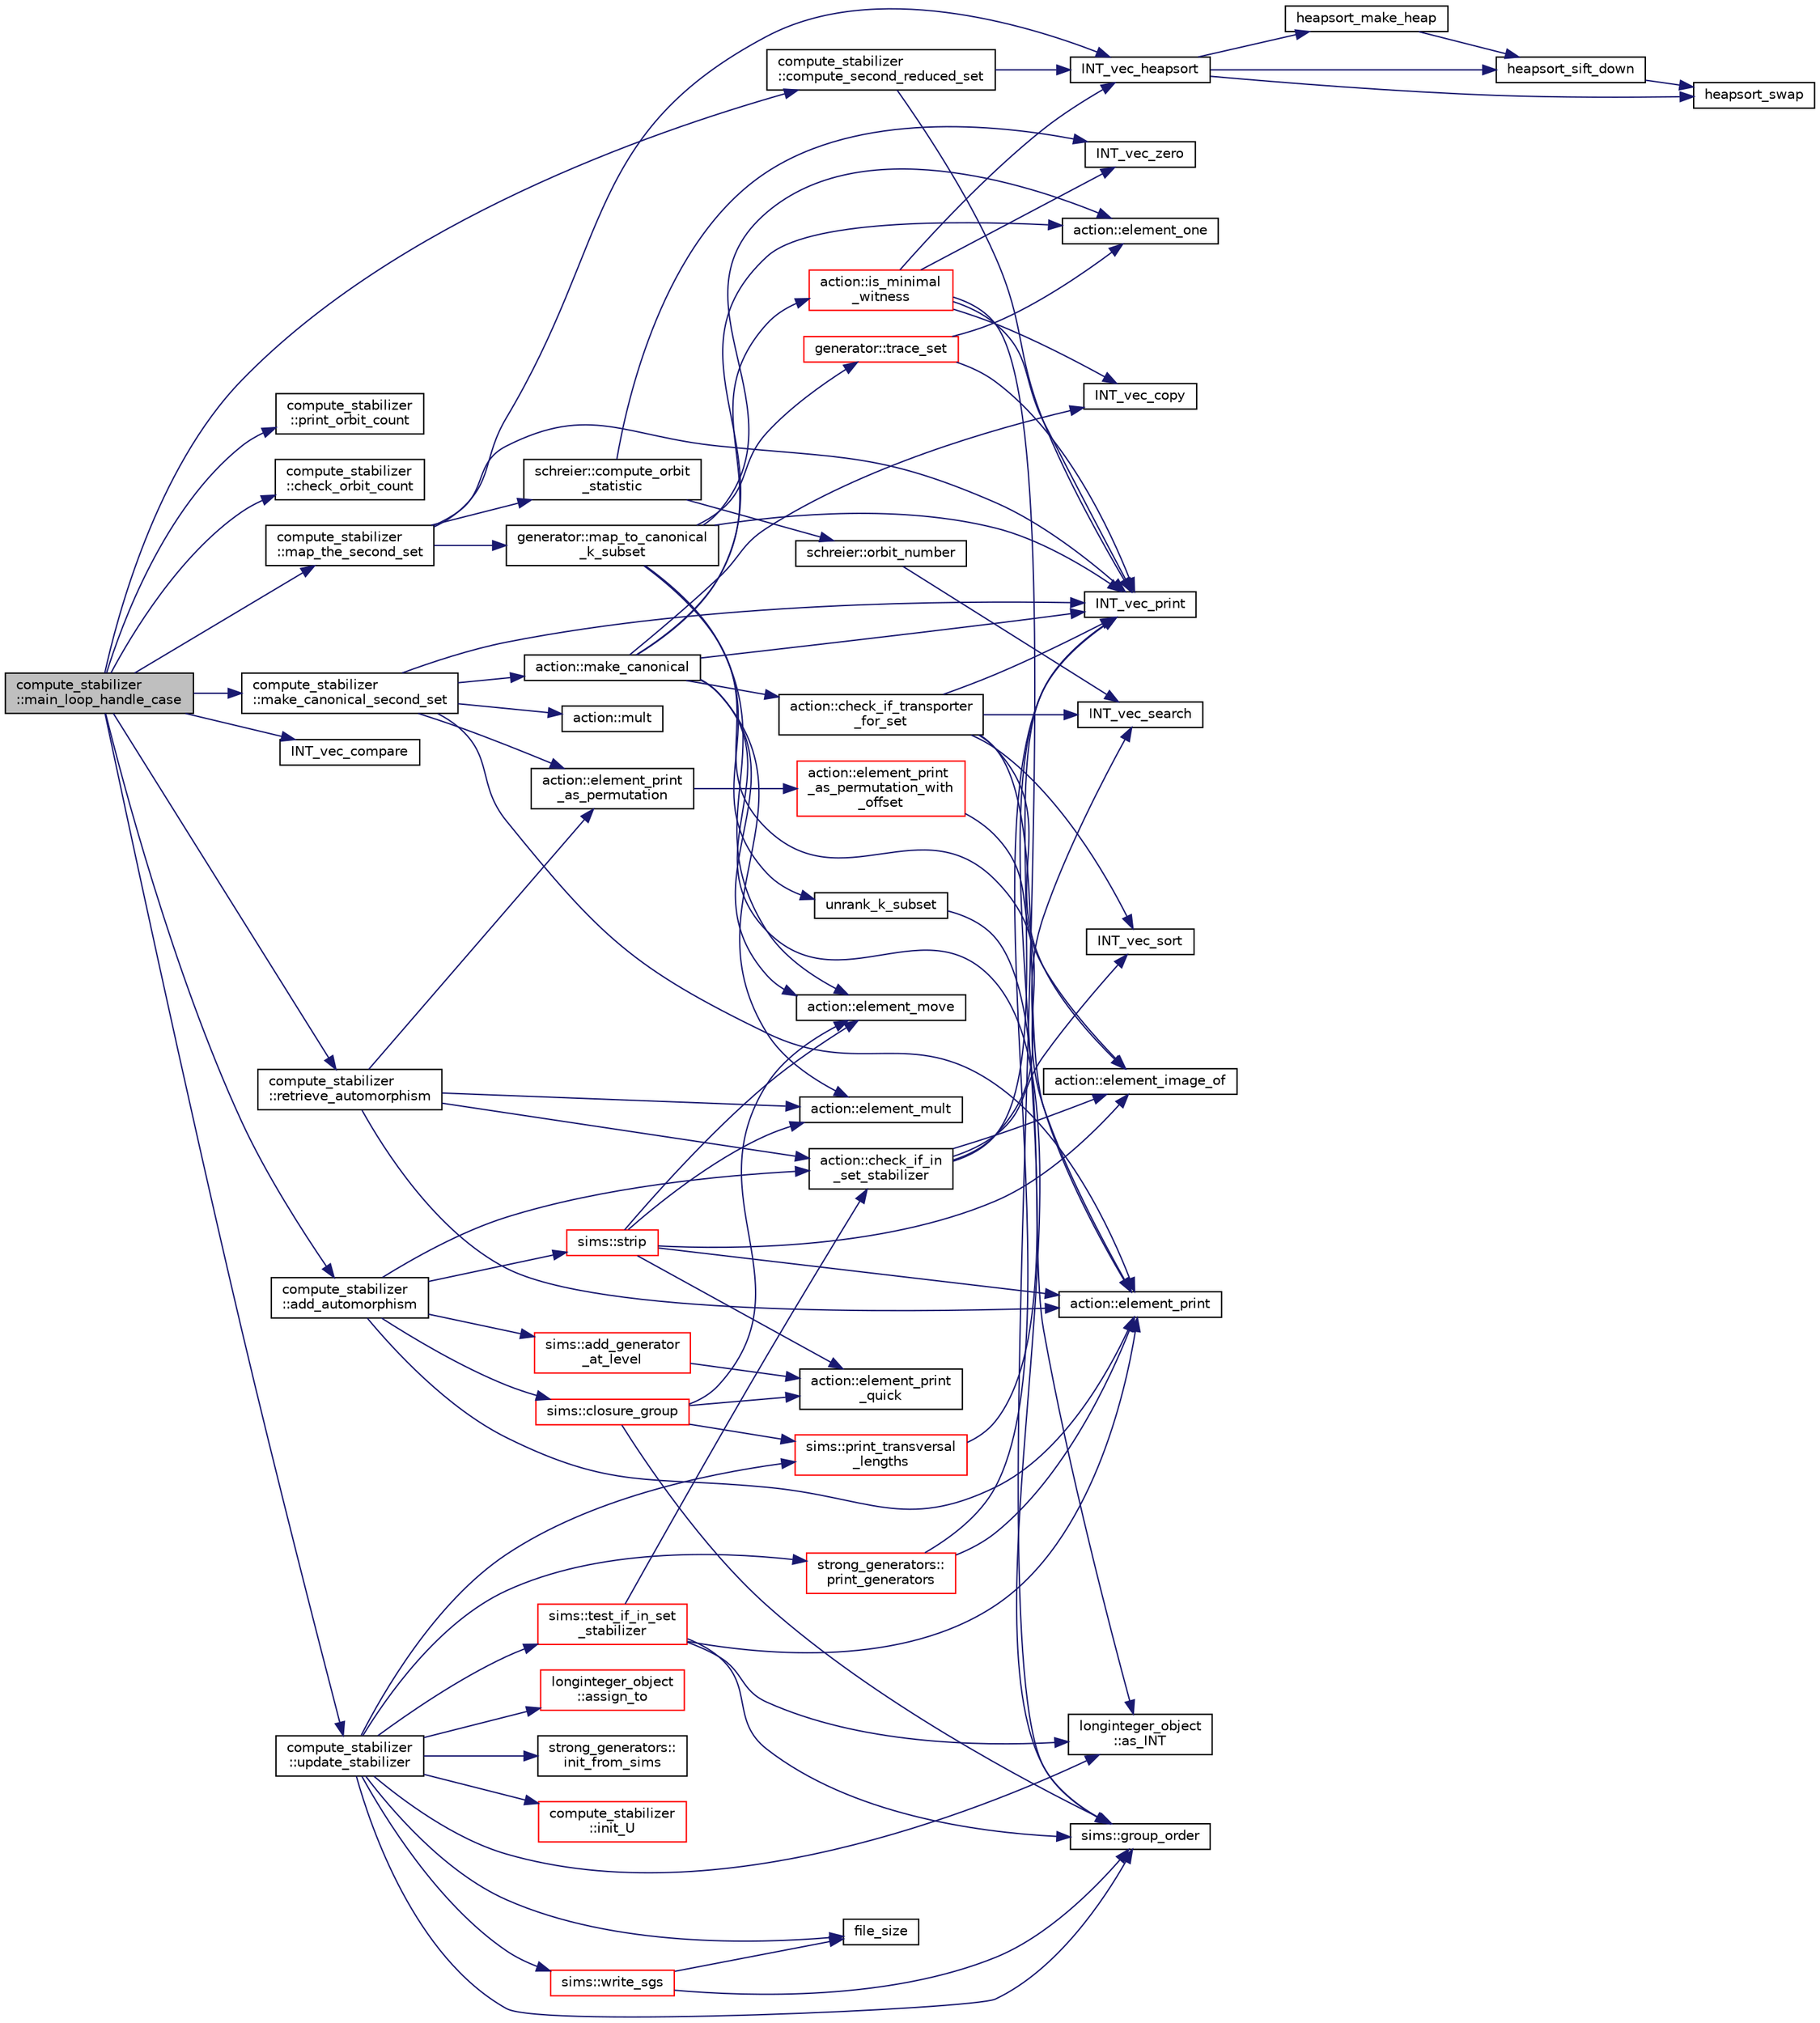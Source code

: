digraph "compute_stabilizer::main_loop_handle_case"
{
  edge [fontname="Helvetica",fontsize="10",labelfontname="Helvetica",labelfontsize="10"];
  node [fontname="Helvetica",fontsize="10",shape=record];
  rankdir="LR";
  Node2097 [label="compute_stabilizer\l::main_loop_handle_case",height=0.2,width=0.4,color="black", fillcolor="grey75", style="filled", fontcolor="black"];
  Node2097 -> Node2098 [color="midnightblue",fontsize="10",style="solid",fontname="Helvetica"];
  Node2098 [label="compute_stabilizer\l::map_the_second_set",height=0.2,width=0.4,color="black", fillcolor="white", style="filled",URL="$d8/d30/classcompute__stabilizer.html#adb48cb6be62614928c8a54f06ccb243d"];
  Node2098 -> Node2099 [color="midnightblue",fontsize="10",style="solid",fontname="Helvetica"];
  Node2099 [label="generator::map_to_canonical\l_k_subset",height=0.2,width=0.4,color="black", fillcolor="white", style="filled",URL="$d7/d73/classgenerator.html#acb86c3093119ba960ff942427d86f4e6"];
  Node2099 -> Node2100 [color="midnightblue",fontsize="10",style="solid",fontname="Helvetica"];
  Node2100 [label="unrank_k_subset",height=0.2,width=0.4,color="black", fillcolor="white", style="filled",URL="$d2/d7c/combinatorics_8_c.html#a709dbec12f4da5bb02b9352d45a2c77d"];
  Node2100 -> Node2101 [color="midnightblue",fontsize="10",style="solid",fontname="Helvetica"];
  Node2101 [label="longinteger_object\l::as_INT",height=0.2,width=0.4,color="black", fillcolor="white", style="filled",URL="$dd/d7e/classlonginteger__object.html#afb992d4679a6741acc63c8bcba27971e"];
  Node2099 -> Node2102 [color="midnightblue",fontsize="10",style="solid",fontname="Helvetica"];
  Node2102 [label="action::element_one",height=0.2,width=0.4,color="black", fillcolor="white", style="filled",URL="$d2/d86/classaction.html#a780a105daf04d6d1fe7e2f63b3c88e3b"];
  Node2099 -> Node2103 [color="midnightblue",fontsize="10",style="solid",fontname="Helvetica"];
  Node2103 [label="generator::trace_set",height=0.2,width=0.4,color="red", fillcolor="white", style="filled",URL="$d7/d73/classgenerator.html#ae34b55cbb999d9b2aa9dacc8748de0b2"];
  Node2103 -> Node2104 [color="midnightblue",fontsize="10",style="solid",fontname="Helvetica"];
  Node2104 [label="INT_vec_print",height=0.2,width=0.4,color="black", fillcolor="white", style="filled",URL="$df/dbf/sajeeb_8_c.html#a79a5901af0b47dd0d694109543c027fe"];
  Node2103 -> Node2102 [color="midnightblue",fontsize="10",style="solid",fontname="Helvetica"];
  Node2099 -> Node2152 [color="midnightblue",fontsize="10",style="solid",fontname="Helvetica"];
  Node2152 [label="action::element_print",height=0.2,width=0.4,color="black", fillcolor="white", style="filled",URL="$d2/d86/classaction.html#ae38c3ef3c1125213733d63c6fc3c40cd"];
  Node2099 -> Node2124 [color="midnightblue",fontsize="10",style="solid",fontname="Helvetica"];
  Node2124 [label="action::element_move",height=0.2,width=0.4,color="black", fillcolor="white", style="filled",URL="$d2/d86/classaction.html#a550947491bbb534d3d7951f50198a874"];
  Node2099 -> Node2104 [color="midnightblue",fontsize="10",style="solid",fontname="Helvetica"];
  Node2098 -> Node2106 [color="midnightblue",fontsize="10",style="solid",fontname="Helvetica"];
  Node2106 [label="INT_vec_heapsort",height=0.2,width=0.4,color="black", fillcolor="white", style="filled",URL="$d5/de2/foundations_2data__structures_2data__structures_8h.html#a3590ad9987f801fbfc94634300182f39"];
  Node2106 -> Node2107 [color="midnightblue",fontsize="10",style="solid",fontname="Helvetica"];
  Node2107 [label="heapsort_make_heap",height=0.2,width=0.4,color="black", fillcolor="white", style="filled",URL="$d4/dd7/sorting_8_c.html#a42f24453d7d77eeb1338ebd1a13cfdbb"];
  Node2107 -> Node2108 [color="midnightblue",fontsize="10",style="solid",fontname="Helvetica"];
  Node2108 [label="heapsort_sift_down",height=0.2,width=0.4,color="black", fillcolor="white", style="filled",URL="$d4/dd7/sorting_8_c.html#a65cbb1a6a3f01f511673705437ddc18b"];
  Node2108 -> Node2109 [color="midnightblue",fontsize="10",style="solid",fontname="Helvetica"];
  Node2109 [label="heapsort_swap",height=0.2,width=0.4,color="black", fillcolor="white", style="filled",URL="$d4/dd7/sorting_8_c.html#a8f048362e6065297b19b6975bcbbfcc6"];
  Node2106 -> Node2109 [color="midnightblue",fontsize="10",style="solid",fontname="Helvetica"];
  Node2106 -> Node2108 [color="midnightblue",fontsize="10",style="solid",fontname="Helvetica"];
  Node2098 -> Node2104 [color="midnightblue",fontsize="10",style="solid",fontname="Helvetica"];
  Node2098 -> Node2153 [color="midnightblue",fontsize="10",style="solid",fontname="Helvetica"];
  Node2153 [label="schreier::compute_orbit\l_statistic",height=0.2,width=0.4,color="black", fillcolor="white", style="filled",URL="$d3/dd6/classschreier.html#aa3624e59df28a3283e48a300fcfcd62f"];
  Node2153 -> Node2154 [color="midnightblue",fontsize="10",style="solid",fontname="Helvetica"];
  Node2154 [label="INT_vec_zero",height=0.2,width=0.4,color="black", fillcolor="white", style="filled",URL="$df/dbf/sajeeb_8_c.html#aa8c9c7977203577026080f546fe4980f"];
  Node2153 -> Node2155 [color="midnightblue",fontsize="10",style="solid",fontname="Helvetica"];
  Node2155 [label="schreier::orbit_number",height=0.2,width=0.4,color="black", fillcolor="white", style="filled",URL="$d3/dd6/classschreier.html#a65ae0e0466545deba181b987c27feb58"];
  Node2155 -> Node2156 [color="midnightblue",fontsize="10",style="solid",fontname="Helvetica"];
  Node2156 [label="INT_vec_search",height=0.2,width=0.4,color="black", fillcolor="white", style="filled",URL="$d5/de2/foundations_2data__structures_2data__structures_8h.html#ad103ef2316a1f671bdb68fd9cd9ba945"];
  Node2097 -> Node2157 [color="midnightblue",fontsize="10",style="solid",fontname="Helvetica"];
  Node2157 [label="compute_stabilizer\l::print_orbit_count",height=0.2,width=0.4,color="black", fillcolor="white", style="filled",URL="$d8/d30/classcompute__stabilizer.html#a92067e7d85262d77b1c6398e611ad78a"];
  Node2097 -> Node2158 [color="midnightblue",fontsize="10",style="solid",fontname="Helvetica"];
  Node2158 [label="compute_stabilizer\l::check_orbit_count",height=0.2,width=0.4,color="black", fillcolor="white", style="filled",URL="$d8/d30/classcompute__stabilizer.html#acf26d57835dab2f1509434a63b710d4a"];
  Node2097 -> Node2159 [color="midnightblue",fontsize="10",style="solid",fontname="Helvetica"];
  Node2159 [label="compute_stabilizer\l::compute_second_reduced_set",height=0.2,width=0.4,color="black", fillcolor="white", style="filled",URL="$d8/d30/classcompute__stabilizer.html#a57c4a58f5f2ba1ed72251e7930b85560"];
  Node2159 -> Node2106 [color="midnightblue",fontsize="10",style="solid",fontname="Helvetica"];
  Node2159 -> Node2104 [color="midnightblue",fontsize="10",style="solid",fontname="Helvetica"];
  Node2097 -> Node2160 [color="midnightblue",fontsize="10",style="solid",fontname="Helvetica"];
  Node2160 [label="compute_stabilizer\l::make_canonical_second_set",height=0.2,width=0.4,color="black", fillcolor="white", style="filled",URL="$d8/d30/classcompute__stabilizer.html#aa33f9b1e4823afd5196eec36d3082084"];
  Node2160 -> Node2161 [color="midnightblue",fontsize="10",style="solid",fontname="Helvetica"];
  Node2161 [label="action::make_canonical",height=0.2,width=0.4,color="black", fillcolor="white", style="filled",URL="$d2/d86/classaction.html#ae20ff0b8d092d2eddf9b661fb8821fd2"];
  Node2161 -> Node2104 [color="midnightblue",fontsize="10",style="solid",fontname="Helvetica"];
  Node2161 -> Node2162 [color="midnightblue",fontsize="10",style="solid",fontname="Helvetica"];
  Node2162 [label="sims::group_order",height=0.2,width=0.4,color="black", fillcolor="white", style="filled",URL="$d9/df3/classsims.html#aa442445175656570fa35febbe790efad"];
  Node2161 -> Node2146 [color="midnightblue",fontsize="10",style="solid",fontname="Helvetica"];
  Node2146 [label="INT_vec_copy",height=0.2,width=0.4,color="black", fillcolor="white", style="filled",URL="$df/dbf/sajeeb_8_c.html#ac2d875e27e009af6ec04d17254d11075"];
  Node2161 -> Node2102 [color="midnightblue",fontsize="10",style="solid",fontname="Helvetica"];
  Node2161 -> Node2163 [color="midnightblue",fontsize="10",style="solid",fontname="Helvetica"];
  Node2163 [label="action::is_minimal\l_witness",height=0.2,width=0.4,color="red", fillcolor="white", style="filled",URL="$d2/d86/classaction.html#aabf5ea4227f124eac2badc5d5225e220"];
  Node2163 -> Node2104 [color="midnightblue",fontsize="10",style="solid",fontname="Helvetica"];
  Node2163 -> Node2146 [color="midnightblue",fontsize="10",style="solid",fontname="Helvetica"];
  Node2163 -> Node2154 [color="midnightblue",fontsize="10",style="solid",fontname="Helvetica"];
  Node2163 -> Node2106 [color="midnightblue",fontsize="10",style="solid",fontname="Helvetica"];
  Node2163 -> Node2162 [color="midnightblue",fontsize="10",style="solid",fontname="Helvetica"];
  Node2161 -> Node2127 [color="midnightblue",fontsize="10",style="solid",fontname="Helvetica"];
  Node2127 [label="action::element_mult",height=0.2,width=0.4,color="black", fillcolor="white", style="filled",URL="$d2/d86/classaction.html#ae9e36b2cae1f0f7bd7144097fa9a34b3"];
  Node2161 -> Node2124 [color="midnightblue",fontsize="10",style="solid",fontname="Helvetica"];
  Node2161 -> Node2228 [color="midnightblue",fontsize="10",style="solid",fontname="Helvetica"];
  Node2228 [label="action::check_if_transporter\l_for_set",height=0.2,width=0.4,color="black", fillcolor="white", style="filled",URL="$d2/d86/classaction.html#a84f3aaa00cbc09fb93f131b16d1fd290"];
  Node2228 -> Node2104 [color="midnightblue",fontsize="10",style="solid",fontname="Helvetica"];
  Node2228 -> Node2152 [color="midnightblue",fontsize="10",style="solid",fontname="Helvetica"];
  Node2228 -> Node2229 [color="midnightblue",fontsize="10",style="solid",fontname="Helvetica"];
  Node2229 [label="INT_vec_sort",height=0.2,width=0.4,color="black", fillcolor="white", style="filled",URL="$d5/de2/foundations_2data__structures_2data__structures_8h.html#a877cf6c0867f8a8e7c199476e640eca5"];
  Node2228 -> Node2116 [color="midnightblue",fontsize="10",style="solid",fontname="Helvetica"];
  Node2116 [label="action::element_image_of",height=0.2,width=0.4,color="black", fillcolor="white", style="filled",URL="$d2/d86/classaction.html#ae09559d4537a048fc860f8a74a31393d"];
  Node2228 -> Node2156 [color="midnightblue",fontsize="10",style="solid",fontname="Helvetica"];
  Node2160 -> Node2104 [color="midnightblue",fontsize="10",style="solid",fontname="Helvetica"];
  Node2160 -> Node2152 [color="midnightblue",fontsize="10",style="solid",fontname="Helvetica"];
  Node2160 -> Node2114 [color="midnightblue",fontsize="10",style="solid",fontname="Helvetica"];
  Node2114 [label="action::element_print\l_as_permutation",height=0.2,width=0.4,color="black", fillcolor="white", style="filled",URL="$d2/d86/classaction.html#a2975618a8203187b688a67c947150bb8"];
  Node2114 -> Node2115 [color="midnightblue",fontsize="10",style="solid",fontname="Helvetica"];
  Node2115 [label="action::element_print\l_as_permutation_with\l_offset",height=0.2,width=0.4,color="red", fillcolor="white", style="filled",URL="$d2/d86/classaction.html#addd61d869434abaad431124a6d858396"];
  Node2115 -> Node2116 [color="midnightblue",fontsize="10",style="solid",fontname="Helvetica"];
  Node2160 -> Node2230 [color="midnightblue",fontsize="10",style="solid",fontname="Helvetica"];
  Node2230 [label="action::mult",height=0.2,width=0.4,color="black", fillcolor="white", style="filled",URL="$d2/d86/classaction.html#a97d41015c3985091d0f4cd34e0180ea7"];
  Node2097 -> Node2169 [color="midnightblue",fontsize="10",style="solid",fontname="Helvetica"];
  Node2169 [label="INT_vec_compare",height=0.2,width=0.4,color="black", fillcolor="white", style="filled",URL="$d5/de2/foundations_2data__structures_2data__structures_8h.html#ac1a17fca23fb4a338aef8547a4c2fded"];
  Node2097 -> Node2231 [color="midnightblue",fontsize="10",style="solid",fontname="Helvetica"];
  Node2231 [label="compute_stabilizer\l::retrieve_automorphism",height=0.2,width=0.4,color="black", fillcolor="white", style="filled",URL="$d8/d30/classcompute__stabilizer.html#a363640c4b0009ef9ab5999a436647ac0"];
  Node2231 -> Node2127 [color="midnightblue",fontsize="10",style="solid",fontname="Helvetica"];
  Node2231 -> Node2152 [color="midnightblue",fontsize="10",style="solid",fontname="Helvetica"];
  Node2231 -> Node2232 [color="midnightblue",fontsize="10",style="solid",fontname="Helvetica"];
  Node2232 [label="action::check_if_in\l_set_stabilizer",height=0.2,width=0.4,color="black", fillcolor="white", style="filled",URL="$d2/d86/classaction.html#a28a33753a386a8bb650b93035eb9fa14"];
  Node2232 -> Node2229 [color="midnightblue",fontsize="10",style="solid",fontname="Helvetica"];
  Node2232 -> Node2116 [color="midnightblue",fontsize="10",style="solid",fontname="Helvetica"];
  Node2232 -> Node2156 [color="midnightblue",fontsize="10",style="solid",fontname="Helvetica"];
  Node2232 -> Node2104 [color="midnightblue",fontsize="10",style="solid",fontname="Helvetica"];
  Node2231 -> Node2114 [color="midnightblue",fontsize="10",style="solid",fontname="Helvetica"];
  Node2097 -> Node2233 [color="midnightblue",fontsize="10",style="solid",fontname="Helvetica"];
  Node2233 [label="compute_stabilizer\l::add_automorphism",height=0.2,width=0.4,color="black", fillcolor="white", style="filled",URL="$d8/d30/classcompute__stabilizer.html#a502a7a928fa84be6c9ae36d5dac36b54"];
  Node2233 -> Node2192 [color="midnightblue",fontsize="10",style="solid",fontname="Helvetica"];
  Node2192 [label="sims::strip",height=0.2,width=0.4,color="red", fillcolor="white", style="filled",URL="$d9/df3/classsims.html#a4d902cab732ddf9f60788dda85b0a775"];
  Node2192 -> Node2113 [color="midnightblue",fontsize="10",style="solid",fontname="Helvetica"];
  Node2113 [label="action::element_print\l_quick",height=0.2,width=0.4,color="black", fillcolor="white", style="filled",URL="$d2/d86/classaction.html#a4844680cf6750396f76494a28655265b"];
  Node2192 -> Node2124 [color="midnightblue",fontsize="10",style="solid",fontname="Helvetica"];
  Node2192 -> Node2116 [color="midnightblue",fontsize="10",style="solid",fontname="Helvetica"];
  Node2192 -> Node2152 [color="midnightblue",fontsize="10",style="solid",fontname="Helvetica"];
  Node2192 -> Node2127 [color="midnightblue",fontsize="10",style="solid",fontname="Helvetica"];
  Node2233 -> Node2152 [color="midnightblue",fontsize="10",style="solid",fontname="Helvetica"];
  Node2233 -> Node2232 [color="midnightblue",fontsize="10",style="solid",fontname="Helvetica"];
  Node2233 -> Node2211 [color="midnightblue",fontsize="10",style="solid",fontname="Helvetica"];
  Node2211 [label="sims::add_generator\l_at_level",height=0.2,width=0.4,color="red", fillcolor="white", style="filled",URL="$d9/df3/classsims.html#ac9f0f17058381524d70645e9d6893e4d"];
  Node2211 -> Node2113 [color="midnightblue",fontsize="10",style="solid",fontname="Helvetica"];
  Node2233 -> Node2221 [color="midnightblue",fontsize="10",style="solid",fontname="Helvetica"];
  Node2221 [label="sims::closure_group",height=0.2,width=0.4,color="red", fillcolor="white", style="filled",URL="$d9/df3/classsims.html#a7ecab5d843b1960ba9386e1b5dd41b95"];
  Node2221 -> Node2222 [color="midnightblue",fontsize="10",style="solid",fontname="Helvetica"];
  Node2222 [label="sims::print_transversal\l_lengths",height=0.2,width=0.4,color="red", fillcolor="white", style="filled",URL="$d9/df3/classsims.html#a122d9276cad4b4fbb8ea6f7831d43020"];
  Node2222 -> Node2104 [color="midnightblue",fontsize="10",style="solid",fontname="Helvetica"];
  Node2221 -> Node2162 [color="midnightblue",fontsize="10",style="solid",fontname="Helvetica"];
  Node2221 -> Node2124 [color="midnightblue",fontsize="10",style="solid",fontname="Helvetica"];
  Node2221 -> Node2113 [color="midnightblue",fontsize="10",style="solid",fontname="Helvetica"];
  Node2097 -> Node2234 [color="midnightblue",fontsize="10",style="solid",fontname="Helvetica"];
  Node2234 [label="compute_stabilizer\l::update_stabilizer",height=0.2,width=0.4,color="black", fillcolor="white", style="filled",URL="$d8/d30/classcompute__stabilizer.html#a9d7978a6326dc7f0935f557f0828ed8e"];
  Node2234 -> Node2162 [color="midnightblue",fontsize="10",style="solid",fontname="Helvetica"];
  Node2234 -> Node2235 [color="midnightblue",fontsize="10",style="solid",fontname="Helvetica"];
  Node2235 [label="longinteger_object\l::assign_to",height=0.2,width=0.4,color="red", fillcolor="white", style="filled",URL="$dd/d7e/classlonginteger__object.html#a891b9d0947bfce181245ab5cffe9482a"];
  Node2234 -> Node2236 [color="midnightblue",fontsize="10",style="solid",fontname="Helvetica"];
  Node2236 [label="strong_generators::\linit_from_sims",height=0.2,width=0.4,color="black", fillcolor="white", style="filled",URL="$dc/d09/classstrong__generators.html#a2b997decdab82e889c1151f29a846a66"];
  Node2234 -> Node2237 [color="midnightblue",fontsize="10",style="solid",fontname="Helvetica"];
  Node2237 [label="strong_generators::\lprint_generators",height=0.2,width=0.4,color="red", fillcolor="white", style="filled",URL="$dc/d09/classstrong__generators.html#adccd259b435afd96d89cd664daa6c897"];
  Node2237 -> Node2104 [color="midnightblue",fontsize="10",style="solid",fontname="Helvetica"];
  Node2237 -> Node2152 [color="midnightblue",fontsize="10",style="solid",fontname="Helvetica"];
  Node2234 -> Node2101 [color="midnightblue",fontsize="10",style="solid",fontname="Helvetica"];
  Node2234 -> Node2239 [color="midnightblue",fontsize="10",style="solid",fontname="Helvetica"];
  Node2239 [label="sims::write_sgs",height=0.2,width=0.4,color="red", fillcolor="white", style="filled",URL="$d9/df3/classsims.html#a525dbabfc86ad1da634566d10b29c1c1"];
  Node2239 -> Node2162 [color="midnightblue",fontsize="10",style="solid",fontname="Helvetica"];
  Node2239 -> Node2242 [color="midnightblue",fontsize="10",style="solid",fontname="Helvetica"];
  Node2242 [label="file_size",height=0.2,width=0.4,color="black", fillcolor="white", style="filled",URL="$df/dbf/sajeeb_8_c.html#a5c37cf5785204b6e9adf647dc14d0e50"];
  Node2234 -> Node2242 [color="midnightblue",fontsize="10",style="solid",fontname="Helvetica"];
  Node2234 -> Node2243 [color="midnightblue",fontsize="10",style="solid",fontname="Helvetica"];
  Node2243 [label="compute_stabilizer\l::init_U",height=0.2,width=0.4,color="red", fillcolor="white", style="filled",URL="$d8/d30/classcompute__stabilizer.html#a00de428b9934e9a55157eff6c43d64d0"];
  Node2234 -> Node2222 [color="midnightblue",fontsize="10",style="solid",fontname="Helvetica"];
  Node2234 -> Node2714 [color="midnightblue",fontsize="10",style="solid",fontname="Helvetica"];
  Node2714 [label="sims::test_if_in_set\l_stabilizer",height=0.2,width=0.4,color="red", fillcolor="white", style="filled",URL="$d9/df3/classsims.html#abe588043fe8f4e073169e80ad696b3ea"];
  Node2714 -> Node2162 [color="midnightblue",fontsize="10",style="solid",fontname="Helvetica"];
  Node2714 -> Node2101 [color="midnightblue",fontsize="10",style="solid",fontname="Helvetica"];
  Node2714 -> Node2232 [color="midnightblue",fontsize="10",style="solid",fontname="Helvetica"];
  Node2714 -> Node2152 [color="midnightblue",fontsize="10",style="solid",fontname="Helvetica"];
}
